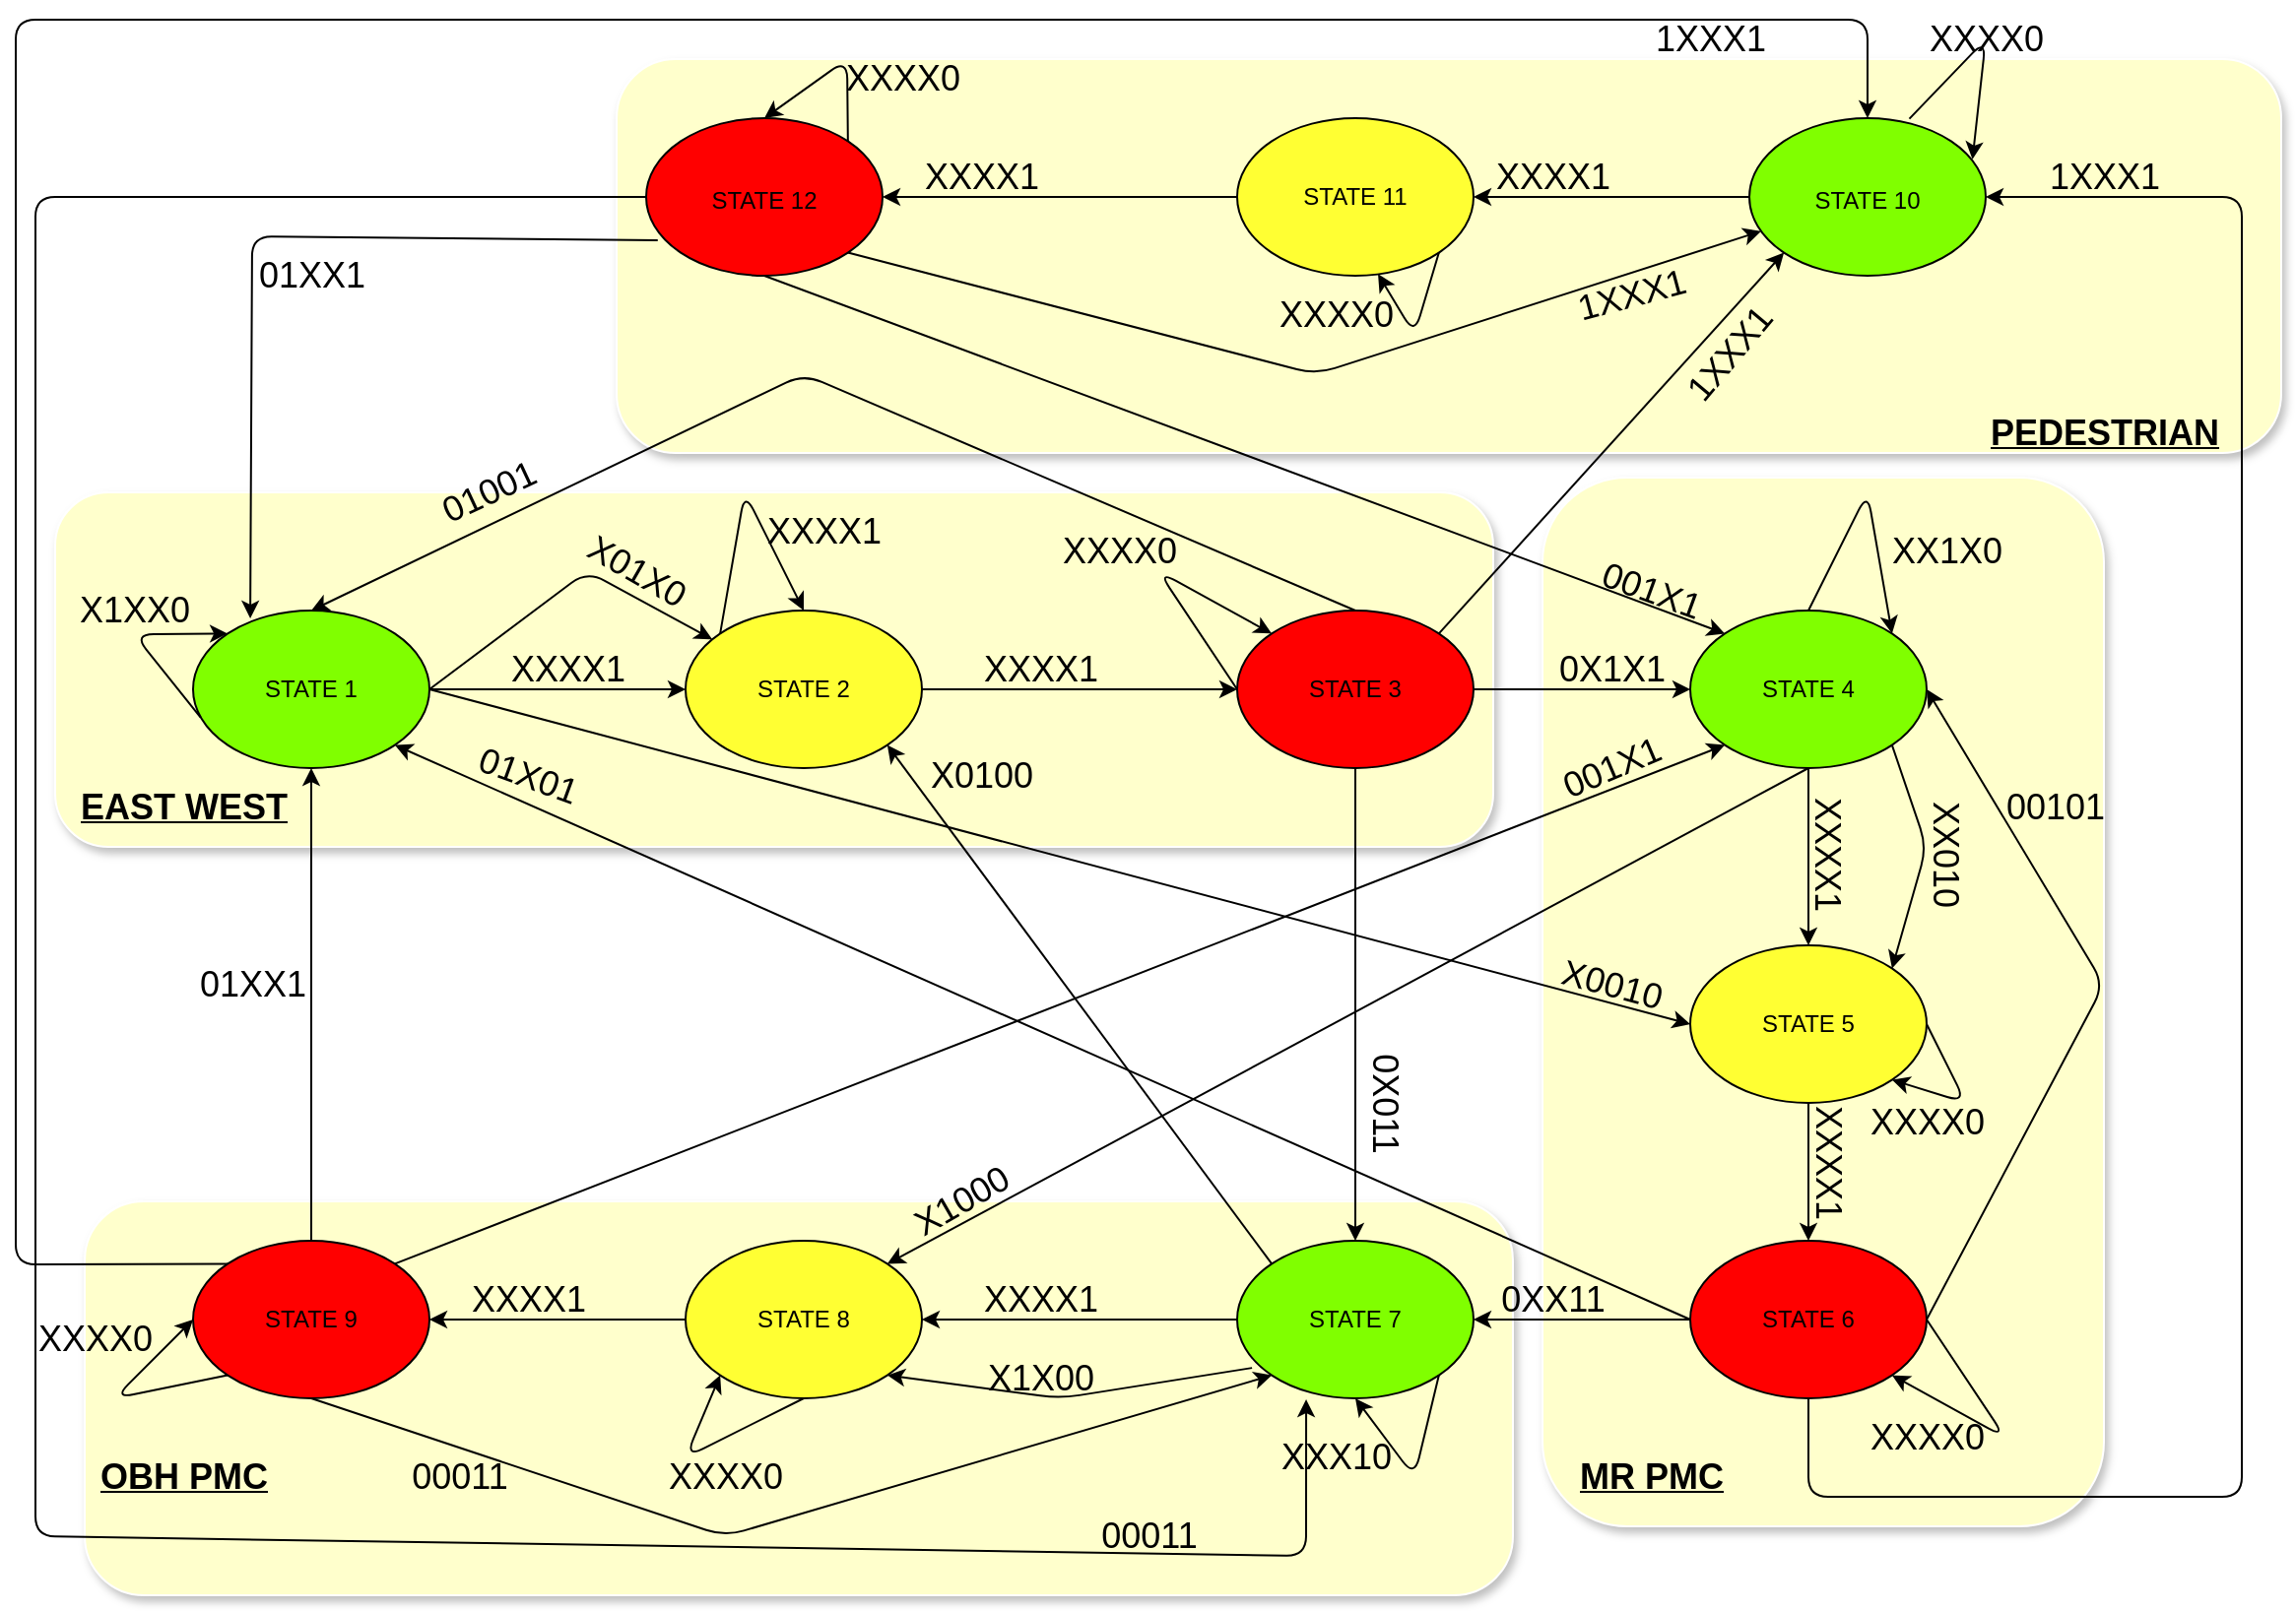 <mxfile><diagram id="pgezkzjusbUohyd6VBBC" name="Page-1"><mxGraphModel dx="1072" dy="324" grid="1" gridSize="10" guides="1" tooltips="1" connect="1" arrows="1" fold="1" page="1" pageScale="1" pageWidth="1169" pageHeight="827" math="0" shadow="0"><root><mxCell id="0"/><mxCell id="1" parent="0"/><mxCell id="128" value="" style="rounded=1;whiteSpace=wrap;html=1;shadow=1;fontSize=18;fillColor=#FFFFCC;strokeColor=#FFFFFF;" parent="1" vertex="1"><mxGeometry x="315" y="30" width="845" height="200" as="geometry"/></mxCell><mxCell id="127" value="" style="rounded=1;whiteSpace=wrap;html=1;shadow=1;fontSize=18;fillColor=#FFFFCC;strokeColor=#FFFFFF;rotation=90;" parent="1" vertex="1"><mxGeometry x="661.25" y="366.25" width="532.5" height="285" as="geometry"/></mxCell><mxCell id="124" value="" style="rounded=1;whiteSpace=wrap;html=1;shadow=1;fontSize=18;fillColor=#FFFFCC;strokeColor=#FFFFFF;" parent="1" vertex="1"><mxGeometry x="30" y="250" width="730" height="180" as="geometry"/></mxCell><mxCell id="123" value="" style="rounded=1;whiteSpace=wrap;html=1;shadow=1;fontSize=18;fillColor=#FFFFCC;strokeColor=#FFFFFF;" parent="1" vertex="1"><mxGeometry x="45" y="610" width="725" height="200" as="geometry"/></mxCell><mxCell id="2" value="STATE 1" style="ellipse;whiteSpace=wrap;html=1;fillColor=#80FF00;" parent="1" vertex="1"><mxGeometry x="100" y="310" width="120" height="80" as="geometry"/></mxCell><mxCell id="3" value="STATE 2" style="ellipse;whiteSpace=wrap;html=1;fillColor=#FFFF33;" parent="1" vertex="1"><mxGeometry x="350" y="310" width="120" height="80" as="geometry"/></mxCell><mxCell id="4" value="STATE 3" style="ellipse;whiteSpace=wrap;html=1;fillColor=#FF0000;" parent="1" vertex="1"><mxGeometry x="630" y="310" width="120" height="80" as="geometry"/></mxCell><mxCell id="5" value="STATE 4" style="ellipse;whiteSpace=wrap;html=1;fillColor=#80FF00;" parent="1" vertex="1"><mxGeometry x="860" y="310" width="120" height="80" as="geometry"/></mxCell><mxCell id="6" value="STATE 5" style="ellipse;whiteSpace=wrap;html=1;fillColor=#FFFF33;" parent="1" vertex="1"><mxGeometry x="860" y="480" width="120" height="80" as="geometry"/></mxCell><mxCell id="7" value="STATE 8" style="ellipse;whiteSpace=wrap;html=1;fillColor=#FFFF33;" parent="1" vertex="1"><mxGeometry x="350" y="630" width="120" height="80" as="geometry"/></mxCell><mxCell id="8" value="STATE 7" style="ellipse;whiteSpace=wrap;html=1;fillColor=#80FF00;" parent="1" vertex="1"><mxGeometry x="630" y="630" width="120" height="80" as="geometry"/></mxCell><mxCell id="9" value="STATE 6" style="ellipse;whiteSpace=wrap;html=1;fillColor=#FF0000;" parent="1" vertex="1"><mxGeometry x="860" y="630" width="120" height="80" as="geometry"/></mxCell><mxCell id="11" value="STATE 9" style="ellipse;whiteSpace=wrap;html=1;fillColor=#FF0000;" parent="1" vertex="1"><mxGeometry x="100" y="630" width="120" height="80" as="geometry"/></mxCell><mxCell id="12" value="" style="endArrow=classic;html=1;exitX=1;exitY=0.5;exitDx=0;exitDy=0;entryX=0;entryY=0.5;entryDx=0;entryDy=0;" parent="1" source="2" target="3" edge="1"><mxGeometry width="50" height="50" relative="1" as="geometry"><mxPoint x="520" y="520" as="sourcePoint"/><mxPoint x="570" y="470" as="targetPoint"/><Array as="points"/></mxGeometry></mxCell><mxCell id="13" value="&lt;font style=&quot;font-size: 18px;&quot;&gt;XXXX1&lt;/font&gt;" style="text;html=1;align=center;verticalAlign=middle;resizable=0;points=[];autosize=1;strokeColor=none;fillColor=none;" parent="1" vertex="1"><mxGeometry x="250" y="320" width="80" height="40" as="geometry"/></mxCell><mxCell id="15" value="" style="endArrow=classic;html=1;fontSize=18;entryX=0;entryY=0.5;entryDx=0;entryDy=0;exitX=1;exitY=0.5;exitDx=0;exitDy=0;" parent="1" source="2" target="6" edge="1"><mxGeometry width="50" height="50" relative="1" as="geometry"><mxPoint x="200" y="370" as="sourcePoint"/><mxPoint x="570" y="460" as="targetPoint"/></mxGeometry></mxCell><mxCell id="16" value="" style="endArrow=classic;html=1;fontSize=18;exitX=0.032;exitY=0.679;exitDx=0;exitDy=0;entryX=0;entryY=0;entryDx=0;entryDy=0;startArrow=none;exitPerimeter=0;" parent="1" source="2" target="2" edge="1"><mxGeometry width="50" height="50" relative="1" as="geometry"><mxPoint x="520" y="510" as="sourcePoint"/><mxPoint x="570" y="460" as="targetPoint"/><Array as="points"><mxPoint x="70" y="322"/></Array></mxGeometry></mxCell><mxCell id="17" value="" style="endArrow=classic;html=1;fontSize=18;entryX=1;entryY=1;entryDx=0;entryDy=0;exitX=0;exitY=0.5;exitDx=0;exitDy=0;" parent="1" source="9" target="2" edge="1"><mxGeometry width="50" height="50" relative="1" as="geometry"><mxPoint x="220" y="400" as="sourcePoint"/><mxPoint x="860.0" y="570" as="targetPoint"/></mxGeometry></mxCell><mxCell id="18" value="" style="endArrow=classic;html=1;fontSize=18;entryX=0.5;entryY=0;entryDx=0;entryDy=0;exitX=0.5;exitY=0;exitDx=0;exitDy=0;" parent="1" source="4" target="2" edge="1"><mxGeometry width="50" height="50" relative="1" as="geometry"><mxPoint x="220" y="400" as="sourcePoint"/><mxPoint x="860.0" y="570" as="targetPoint"/><Array as="points"><mxPoint x="410" y="190"/></Array></mxGeometry></mxCell><mxCell id="19" value="" style="endArrow=classic;html=1;fontSize=18;entryX=0.5;entryY=1;entryDx=0;entryDy=0;exitX=0.5;exitY=0;exitDx=0;exitDy=0;" parent="1" source="11" target="2" edge="1"><mxGeometry width="50" height="50" relative="1" as="geometry"><mxPoint x="220" y="400" as="sourcePoint"/><mxPoint x="860.0" y="570" as="targetPoint"/></mxGeometry></mxCell><mxCell id="20" value="" style="endArrow=classic;html=1;fontSize=18;exitX=1;exitY=0.5;exitDx=0;exitDy=0;" parent="1" source="2" target="3" edge="1"><mxGeometry width="50" height="50" relative="1" as="geometry"><mxPoint x="220" y="400" as="sourcePoint"/><mxPoint x="570" y="380" as="targetPoint"/><Array as="points"><mxPoint x="300" y="290"/></Array></mxGeometry></mxCell><mxCell id="21" value="" style="endArrow=classic;html=1;fontSize=18;entryX=0.5;entryY=0;entryDx=0;entryDy=0;exitX=0;exitY=0;exitDx=0;exitDy=0;" parent="1" source="3" target="3" edge="1"><mxGeometry width="50" height="50" relative="1" as="geometry"><mxPoint x="220" y="400" as="sourcePoint"/><mxPoint x="860.0" y="570" as="targetPoint"/><Array as="points"><mxPoint x="380" y="250"/></Array></mxGeometry></mxCell><mxCell id="22" value="" style="endArrow=classic;html=1;fontSize=18;entryX=0;entryY=0.5;entryDx=0;entryDy=0;exitX=1;exitY=0.5;exitDx=0;exitDy=0;" parent="1" source="3" target="4" edge="1"><mxGeometry width="50" height="50" relative="1" as="geometry"><mxPoint x="220" y="400" as="sourcePoint"/><mxPoint x="860.0" y="570" as="targetPoint"/></mxGeometry></mxCell><mxCell id="23" value="" style="endArrow=classic;html=1;fontSize=18;entryX=1;entryY=1;entryDx=0;entryDy=0;exitX=0;exitY=0;exitDx=0;exitDy=0;" parent="1" source="8" target="3" edge="1"><mxGeometry width="50" height="50" relative="1" as="geometry"><mxPoint x="220" y="400" as="sourcePoint"/><mxPoint x="860.0" y="570" as="targetPoint"/></mxGeometry></mxCell><mxCell id="24" value="" style="endArrow=classic;html=1;fontSize=18;entryX=0;entryY=0;entryDx=0;entryDy=0;exitX=0;exitY=0.5;exitDx=0;exitDy=0;" parent="1" source="4" target="4" edge="1"><mxGeometry width="50" height="50" relative="1" as="geometry"><mxPoint x="220" y="400" as="sourcePoint"/><mxPoint x="860.0" y="570" as="targetPoint"/><Array as="points"><mxPoint x="590" y="290"/></Array></mxGeometry></mxCell><mxCell id="25" value="" style="endArrow=classic;html=1;fontSize=18;entryX=0;entryY=0.5;entryDx=0;entryDy=0;exitX=1;exitY=0.5;exitDx=0;exitDy=0;" parent="1" source="4" target="5" edge="1"><mxGeometry width="50" height="50" relative="1" as="geometry"><mxPoint x="220" y="400" as="sourcePoint"/><mxPoint x="860.0" y="570" as="targetPoint"/></mxGeometry></mxCell><mxCell id="26" value="" style="endArrow=classic;html=1;fontSize=18;exitX=0.5;exitY=1;exitDx=0;exitDy=0;" parent="1" source="4" target="8" edge="1"><mxGeometry width="50" height="50" relative="1" as="geometry"><mxPoint x="220" y="400" as="sourcePoint"/><mxPoint x="860.0" y="570" as="targetPoint"/></mxGeometry></mxCell><mxCell id="27" value="" style="endArrow=classic;html=1;fontSize=18;entryX=0;entryY=1;entryDx=0;entryDy=0;exitX=1;exitY=0;exitDx=0;exitDy=0;" parent="1" source="11" target="5" edge="1"><mxGeometry width="50" height="50" relative="1" as="geometry"><mxPoint x="220" y="400" as="sourcePoint"/><mxPoint x="860.0" y="570" as="targetPoint"/></mxGeometry></mxCell><mxCell id="28" value="" style="endArrow=classic;html=1;fontSize=18;entryX=1;entryY=0;entryDx=0;entryDy=0;exitX=0.5;exitY=1;exitDx=0;exitDy=0;" parent="1" source="5" target="7" edge="1"><mxGeometry width="50" height="50" relative="1" as="geometry"><mxPoint x="220" y="400" as="sourcePoint"/><mxPoint x="860.0" y="570" as="targetPoint"/></mxGeometry></mxCell><mxCell id="29" value="" style="endArrow=classic;html=1;fontSize=18;" parent="1" source="5" target="6" edge="1"><mxGeometry width="50" height="50" relative="1" as="geometry"><mxPoint x="220" y="400" as="sourcePoint"/><mxPoint x="860.0" y="570" as="targetPoint"/></mxGeometry></mxCell><mxCell id="30" value="" style="endArrow=classic;html=1;fontSize=18;entryX=1;entryY=0;entryDx=0;entryDy=0;exitX=1;exitY=1;exitDx=0;exitDy=0;" parent="1" source="5" target="6" edge="1"><mxGeometry width="50" height="50" relative="1" as="geometry"><mxPoint x="220" y="400" as="sourcePoint"/><mxPoint x="860.0" y="570" as="targetPoint"/><Array as="points"><mxPoint x="980" y="430"/></Array></mxGeometry></mxCell><mxCell id="31" value="" style="endArrow=classic;html=1;fontSize=18;entryX=1;entryY=0.5;entryDx=0;entryDy=0;exitX=1;exitY=0.5;exitDx=0;exitDy=0;" parent="1" source="9" target="5" edge="1"><mxGeometry width="50" height="50" relative="1" as="geometry"><mxPoint x="220" y="400" as="sourcePoint"/><mxPoint x="860.0" y="570" as="targetPoint"/><Array as="points"><mxPoint x="1070" y="500"/></Array></mxGeometry></mxCell><mxCell id="32" value="" style="endArrow=classic;html=1;fontSize=18;entryX=1;entryY=0;entryDx=0;entryDy=0;exitX=0.5;exitY=0;exitDx=0;exitDy=0;" parent="1" source="5" target="5" edge="1"><mxGeometry width="50" height="50" relative="1" as="geometry"><mxPoint x="220" y="400" as="sourcePoint"/><mxPoint x="860.0" y="570" as="targetPoint"/><Array as="points"><mxPoint x="950" y="250"/></Array></mxGeometry></mxCell><mxCell id="33" value="" style="endArrow=classic;html=1;fontSize=18;entryX=0.5;entryY=0;entryDx=0;entryDy=0;exitX=0.5;exitY=1;exitDx=0;exitDy=0;" parent="1" source="6" target="9" edge="1"><mxGeometry width="50" height="50" relative="1" as="geometry"><mxPoint x="220" y="400" as="sourcePoint"/><mxPoint x="860.0" y="570" as="targetPoint"/></mxGeometry></mxCell><mxCell id="34" value="" style="endArrow=classic;html=1;fontSize=18;entryX=1;entryY=1;entryDx=0;entryDy=0;exitX=1;exitY=0.5;exitDx=0;exitDy=0;" parent="1" source="6" target="6" edge="1"><mxGeometry width="50" height="50" relative="1" as="geometry"><mxPoint x="220" y="400" as="sourcePoint"/><mxPoint x="860.0" y="570" as="targetPoint"/><Array as="points"><mxPoint x="1000" y="560"/></Array></mxGeometry></mxCell><mxCell id="36" value="" style="endArrow=classic;html=1;fontSize=18;exitX=0;exitY=0.5;exitDx=0;exitDy=0;" parent="1" source="9" target="8" edge="1"><mxGeometry width="50" height="50" relative="1" as="geometry"><mxPoint x="220" y="400" as="sourcePoint"/><mxPoint x="860.0" y="570" as="targetPoint"/></mxGeometry></mxCell><mxCell id="37" value="" style="endArrow=classic;html=1;fontSize=18;entryX=1;entryY=1;entryDx=0;entryDy=0;exitX=1;exitY=0.5;exitDx=0;exitDy=0;" parent="1" source="9" target="9" edge="1"><mxGeometry width="50" height="50" relative="1" as="geometry"><mxPoint x="220" y="400" as="sourcePoint"/><mxPoint x="860.0" y="570" as="targetPoint"/><Array as="points"><mxPoint x="1020" y="730"/></Array></mxGeometry></mxCell><mxCell id="38" value="" style="endArrow=classic;html=1;fontSize=18;entryX=1;entryY=0.5;entryDx=0;entryDy=0;exitX=0;exitY=0.5;exitDx=0;exitDy=0;" parent="1" source="8" target="7" edge="1"><mxGeometry width="50" height="50" relative="1" as="geometry"><mxPoint x="220" y="260" as="sourcePoint"/><mxPoint x="860.0" y="430" as="targetPoint"/></mxGeometry></mxCell><mxCell id="39" value="" style="endArrow=classic;html=1;fontSize=18;entryX=1;entryY=1;entryDx=0;entryDy=0;exitX=0.063;exitY=0.807;exitDx=0;exitDy=0;exitPerimeter=0;" parent="1" source="8" target="7" edge="1"><mxGeometry width="50" height="50" relative="1" as="geometry"><mxPoint x="220" y="260" as="sourcePoint"/><mxPoint x="860.0" y="430" as="targetPoint"/><Array as="points"><mxPoint x="540" y="710"/></Array></mxGeometry></mxCell><mxCell id="40" value="" style="endArrow=classic;html=1;fontSize=18;exitX=1;exitY=1;exitDx=0;exitDy=0;entryX=0.5;entryY=1;entryDx=0;entryDy=0;" parent="1" source="8" target="8" edge="1"><mxGeometry width="50" height="50" relative="1" as="geometry"><mxPoint x="220" y="550" as="sourcePoint"/><mxPoint x="710" y="750" as="targetPoint"/><Array as="points"><mxPoint x="720" y="750"/></Array></mxGeometry></mxCell><mxCell id="41" value="" style="endArrow=classic;html=1;fontSize=18;entryX=0;entryY=1;entryDx=0;entryDy=0;exitX=0.5;exitY=1;exitDx=0;exitDy=0;" parent="1" source="11" target="8" edge="1"><mxGeometry width="50" height="50" relative="1" as="geometry"><mxPoint x="220" y="550" as="sourcePoint"/><mxPoint x="860.0" y="720" as="targetPoint"/><Array as="points"><mxPoint x="370" y="780"/></Array></mxGeometry></mxCell><mxCell id="42" value="" style="endArrow=classic;html=1;fontSize=18;exitX=0;exitY=0.5;exitDx=0;exitDy=0;" parent="1" source="7" target="11" edge="1"><mxGeometry width="50" height="50" relative="1" as="geometry"><mxPoint x="350" y="680" as="sourcePoint"/><mxPoint x="860.0" y="570" as="targetPoint"/></mxGeometry></mxCell><mxCell id="44" value="" style="endArrow=classic;html=1;fontSize=18;entryX=0;entryY=0.5;entryDx=0;entryDy=0;exitX=0;exitY=1;exitDx=0;exitDy=0;" parent="1" source="11" target="11" edge="1"><mxGeometry width="50" height="50" relative="1" as="geometry"><mxPoint x="220" y="400" as="sourcePoint"/><mxPoint x="860.0" y="570" as="targetPoint"/><Array as="points"><mxPoint x="60" y="710"/></Array></mxGeometry></mxCell><mxCell id="45" value="" style="endArrow=classic;html=1;fontSize=18;entryX=0;entryY=1;entryDx=0;entryDy=0;exitX=0.5;exitY=1;exitDx=0;exitDy=0;" parent="1" source="7" target="7" edge="1"><mxGeometry width="50" height="50" relative="1" as="geometry"><mxPoint x="220" y="400" as="sourcePoint"/><mxPoint x="860.0" y="570" as="targetPoint"/><Array as="points"><mxPoint x="350" y="740"/></Array></mxGeometry></mxCell><mxCell id="46" value="&lt;span style=&quot;font-size: 12px;&quot;&gt;STATE 10&lt;/span&gt;" style="ellipse;whiteSpace=wrap;html=1;fontSize=18;fillColor=#80FF00;" parent="1" vertex="1"><mxGeometry x="890" y="60" width="120" height="80" as="geometry"/></mxCell><mxCell id="47" value="STATE 11" style="ellipse;whiteSpace=wrap;html=1;fillColor=#FFFF33;" parent="1" vertex="1"><mxGeometry x="630" y="60" width="120" height="80" as="geometry"/></mxCell><mxCell id="48" value="&lt;span style=&quot;font-size: 12px;&quot;&gt;STATE 12&lt;/span&gt;" style="ellipse;whiteSpace=wrap;html=1;fontSize=18;fillColor=#FF0000;" parent="1" vertex="1"><mxGeometry x="330" y="60" width="120" height="80" as="geometry"/></mxCell><mxCell id="49" value="&lt;span style=&quot;font-size: 18px;&quot;&gt;01001&lt;/span&gt;" style="text;html=1;align=center;verticalAlign=middle;resizable=0;points=[];autosize=1;strokeColor=none;fillColor=none;rotation=-25;" parent="1" vertex="1"><mxGeometry x="215" y="230" width="70" height="40" as="geometry"/></mxCell><mxCell id="50" value="&lt;font style=&quot;font-size: 18px;&quot;&gt;XXXX1&lt;/font&gt;" style="text;html=1;align=center;verticalAlign=middle;resizable=0;points=[];autosize=1;strokeColor=none;fillColor=none;" parent="1" vertex="1"><mxGeometry x="380" y="250" width="80" height="40" as="geometry"/></mxCell><mxCell id="51" value="&lt;font style=&quot;font-size: 18px;&quot;&gt;X1XX0&lt;/font&gt;" style="text;html=1;align=center;verticalAlign=middle;resizable=0;points=[];autosize=1;strokeColor=none;fillColor=none;" parent="1" vertex="1"><mxGeometry x="30" y="290" width="80" height="40" as="geometry"/></mxCell><mxCell id="53" value="&lt;font style=&quot;font-size: 18px;&quot;&gt;X01X0&lt;/font&gt;" style="text;html=1;align=center;verticalAlign=middle;resizable=0;points=[];autosize=1;strokeColor=none;fillColor=none;rotation=30;" parent="1" vertex="1"><mxGeometry x="285" y="270" width="80" height="40" as="geometry"/></mxCell><mxCell id="54" value="&lt;font style=&quot;font-size: 18px;&quot;&gt;01X01&lt;/font&gt;" style="text;html=1;align=center;verticalAlign=middle;resizable=0;points=[];autosize=1;strokeColor=none;fillColor=none;rotation=20;" parent="1" vertex="1"><mxGeometry x="230" y="373.5" width="80" height="40" as="geometry"/></mxCell><mxCell id="55" value="&lt;span style=&quot;font-size: 18px;&quot;&gt;XXXX1&lt;/span&gt;" style="text;html=1;align=center;verticalAlign=middle;resizable=0;points=[];autosize=1;strokeColor=none;fillColor=none;" parent="1" vertex="1"><mxGeometry x="490" y="320" width="80" height="40" as="geometry"/></mxCell><mxCell id="57" value="&lt;span style=&quot;font-size: 18px;&quot;&gt;XXXX1&lt;/span&gt;" style="text;html=1;align=center;verticalAlign=middle;resizable=0;points=[];autosize=1;strokeColor=none;fillColor=none;rotation=90;" parent="1" vertex="1"><mxGeometry x="890" y="413.5" width="80" height="40" as="geometry"/></mxCell><mxCell id="58" value="&lt;span style=&quot;font-size: 18px;&quot;&gt;XXXX1&lt;/span&gt;" style="text;html=1;align=center;verticalAlign=middle;resizable=0;points=[];autosize=1;strokeColor=none;fillColor=none;rotation=90;" parent="1" vertex="1"><mxGeometry x="890" y="570" width="80" height="40" as="geometry"/></mxCell><mxCell id="60" value="&lt;span style=&quot;font-size: 18px;&quot;&gt;XXXX1&lt;/span&gt;" style="text;html=1;align=center;verticalAlign=middle;resizable=0;points=[];autosize=1;strokeColor=none;fillColor=none;" parent="1" vertex="1"><mxGeometry x="490" y="640" width="80" height="40" as="geometry"/></mxCell><mxCell id="61" value="&lt;span style=&quot;font-size: 18px;&quot;&gt;XXXX1&lt;/span&gt;" style="text;html=1;align=center;verticalAlign=middle;resizable=0;points=[];autosize=1;strokeColor=none;fillColor=none;" parent="1" vertex="1"><mxGeometry x="230" y="640" width="80" height="40" as="geometry"/></mxCell><mxCell id="62" value="&lt;span style=&quot;font-size: 18px;&quot;&gt;XXXX0&lt;/span&gt;" style="text;html=1;align=center;verticalAlign=middle;resizable=0;points=[];autosize=1;strokeColor=none;fillColor=none;" parent="1" vertex="1"><mxGeometry x="530" y="260" width="80" height="40" as="geometry"/></mxCell><mxCell id="63" value="&lt;span style=&quot;font-size: 18px;&quot;&gt;0X1X1&lt;/span&gt;" style="text;html=1;align=center;verticalAlign=middle;resizable=0;points=[];autosize=1;strokeColor=none;fillColor=none;" parent="1" vertex="1"><mxGeometry x="780" y="320" width="80" height="40" as="geometry"/></mxCell><mxCell id="64" value="&lt;span style=&quot;font-size: 18px;&quot;&gt;XX1X0&lt;/span&gt;" style="text;html=1;align=center;verticalAlign=middle;resizable=0;points=[];autosize=1;strokeColor=none;fillColor=none;" parent="1" vertex="1"><mxGeometry x="950" y="260" width="80" height="40" as="geometry"/></mxCell><mxCell id="65" value="&lt;span style=&quot;font-size: 18px;&quot;&gt;XX010&lt;/span&gt;" style="text;html=1;align=center;verticalAlign=middle;resizable=0;points=[];autosize=1;strokeColor=none;fillColor=none;rotation=90;" parent="1" vertex="1"><mxGeometry x="950" y="413.5" width="80" height="40" as="geometry"/></mxCell><mxCell id="67" value="&lt;span style=&quot;font-size: 18px;&quot;&gt;XXXX0&lt;/span&gt;" style="text;html=1;align=center;verticalAlign=middle;resizable=0;points=[];autosize=1;strokeColor=none;fillColor=none;" parent="1" vertex="1"><mxGeometry x="940" y="550" width="80" height="40" as="geometry"/></mxCell><mxCell id="70" value="&lt;span style=&quot;font-size: 18px;&quot;&gt;00101&lt;/span&gt;" style="text;html=1;align=center;verticalAlign=middle;resizable=0;points=[];autosize=1;strokeColor=none;fillColor=none;" parent="1" vertex="1"><mxGeometry x="1010" y="390" width="70" height="40" as="geometry"/></mxCell><mxCell id="71" value="&lt;span style=&quot;font-size: 18px;&quot;&gt;X0010&lt;/span&gt;" style="text;html=1;align=center;verticalAlign=middle;resizable=0;points=[];autosize=1;strokeColor=none;fillColor=none;rotation=15;" parent="1" vertex="1"><mxGeometry x="780" y="480" width="80" height="40" as="geometry"/></mxCell><mxCell id="72" value="&lt;span style=&quot;font-size: 18px;&quot;&gt;X0100&lt;/span&gt;" style="text;html=1;align=center;verticalAlign=middle;resizable=0;points=[];autosize=1;strokeColor=none;fillColor=none;" parent="1" vertex="1"><mxGeometry x="460" y="373.5" width="80" height="40" as="geometry"/></mxCell><mxCell id="73" value="&lt;span style=&quot;font-size: 18px;&quot;&gt;0X011&lt;/span&gt;" style="text;html=1;align=center;verticalAlign=middle;resizable=0;points=[];autosize=1;strokeColor=none;fillColor=none;rotation=90;" parent="1" vertex="1"><mxGeometry x="670" y="540" width="70" height="40" as="geometry"/></mxCell><mxCell id="75" value="&lt;span style=&quot;font-size: 18px;&quot;&gt;001X1&lt;/span&gt;" style="text;html=1;align=center;verticalAlign=middle;resizable=0;points=[];autosize=1;strokeColor=none;fillColor=none;rotation=-23;" parent="1" vertex="1"><mxGeometry x="780" y="370" width="80" height="40" as="geometry"/></mxCell><mxCell id="76" value="&lt;span style=&quot;font-size: 18px;&quot;&gt;X1000&lt;/span&gt;" style="text;html=1;align=center;verticalAlign=middle;resizable=0;points=[];autosize=1;strokeColor=none;fillColor=none;rotation=-30;" parent="1" vertex="1"><mxGeometry x="450" y="590" width="80" height="40" as="geometry"/></mxCell><mxCell id="77" value="&lt;span style=&quot;font-size: 18px;&quot;&gt;0XX11&lt;/span&gt;" style="text;html=1;align=center;verticalAlign=middle;resizable=0;points=[];autosize=1;strokeColor=none;fillColor=none;" parent="1" vertex="1"><mxGeometry x="750" y="640" width="80" height="40" as="geometry"/></mxCell><mxCell id="79" value="&lt;span style=&quot;font-size: 18px;&quot;&gt;XXXX0&lt;/span&gt;" style="text;html=1;align=center;verticalAlign=middle;resizable=0;points=[];autosize=1;strokeColor=none;fillColor=none;" parent="1" vertex="1"><mxGeometry x="940" y="710" width="80" height="40" as="geometry"/></mxCell><mxCell id="80" value="&lt;span style=&quot;font-size: 18px;&quot;&gt;XXXX0&lt;/span&gt;" style="text;html=1;align=center;verticalAlign=middle;resizable=0;points=[];autosize=1;strokeColor=none;fillColor=none;" parent="1" vertex="1"><mxGeometry x="330" y="730" width="80" height="40" as="geometry"/></mxCell><mxCell id="81" value="&lt;span style=&quot;font-size: 18px;&quot;&gt;XXXX0&lt;/span&gt;" style="text;html=1;align=center;verticalAlign=middle;resizable=0;points=[];autosize=1;strokeColor=none;fillColor=none;" parent="1" vertex="1"><mxGeometry x="10" y="660" width="80" height="40" as="geometry"/></mxCell><mxCell id="82" value="&lt;span style=&quot;font-size: 18px;&quot;&gt;XXX10&lt;/span&gt;" style="text;html=1;align=center;verticalAlign=middle;resizable=0;points=[];autosize=1;strokeColor=none;fillColor=none;" parent="1" vertex="1"><mxGeometry x="640" y="720" width="80" height="40" as="geometry"/></mxCell><mxCell id="83" value="&lt;span style=&quot;font-size: 18px;&quot;&gt;X1X00&lt;/span&gt;" style="text;html=1;align=center;verticalAlign=middle;resizable=0;points=[];autosize=1;strokeColor=none;fillColor=none;" parent="1" vertex="1"><mxGeometry x="490" y="680" width="80" height="40" as="geometry"/></mxCell><mxCell id="84" value="&lt;span style=&quot;font-size: 18px;&quot;&gt;00011&lt;/span&gt;" style="text;html=1;align=center;verticalAlign=middle;resizable=0;points=[];autosize=1;strokeColor=none;fillColor=none;" parent="1" vertex="1"><mxGeometry x="200" y="730" width="70" height="40" as="geometry"/></mxCell><mxCell id="85" value="&lt;span style=&quot;font-size: 18px;&quot;&gt;01XX1&lt;/span&gt;" style="text;html=1;align=center;verticalAlign=middle;resizable=0;points=[];autosize=1;strokeColor=none;fillColor=none;" parent="1" vertex="1"><mxGeometry x="90" y="480" width="80" height="40" as="geometry"/></mxCell><mxCell id="86" value="" style="endArrow=classic;html=1;fontSize=18;entryX=0.5;entryY=0;entryDx=0;entryDy=0;exitX=0;exitY=0;exitDx=0;exitDy=0;" parent="1" source="11" target="46" edge="1"><mxGeometry width="50" height="50" relative="1" as="geometry"><mxPoint x="230" y="400" as="sourcePoint"/><mxPoint x="870.0" y="570" as="targetPoint"/><Array as="points"><mxPoint x="10" y="642"/><mxPoint x="10" y="330"/><mxPoint x="10" y="10"/><mxPoint x="440" y="10"/><mxPoint x="670" y="10"/><mxPoint x="950" y="10"/></Array></mxGeometry></mxCell><mxCell id="87" value="" style="endArrow=classic;html=1;fontSize=18;entryX=0;entryY=1;entryDx=0;entryDy=0;exitX=1;exitY=0;exitDx=0;exitDy=0;" parent="1" source="4" target="46" edge="1"><mxGeometry width="50" height="50" relative="1" as="geometry"><mxPoint x="230" y="400" as="sourcePoint"/><mxPoint x="870.0" y="570" as="targetPoint"/></mxGeometry></mxCell><mxCell id="88" value="" style="endArrow=classic;html=1;fontSize=18;entryX=1;entryY=0.5;entryDx=0;entryDy=0;exitX=0.5;exitY=1;exitDx=0;exitDy=0;" parent="1" source="9" target="46" edge="1"><mxGeometry width="50" height="50" relative="1" as="geometry"><mxPoint x="230" y="260" as="sourcePoint"/><mxPoint x="870.0" y="430" as="targetPoint"/><Array as="points"><mxPoint x="920" y="760"/><mxPoint x="1140" y="760"/><mxPoint x="1140" y="410"/><mxPoint x="1140" y="100"/></Array></mxGeometry></mxCell><mxCell id="90" value="&lt;span style=&quot;font-size: 18px;&quot;&gt;1XXX1&lt;/span&gt;" style="text;html=1;align=center;verticalAlign=middle;resizable=0;points=[];autosize=1;strokeColor=none;fillColor=none;" parent="1" vertex="1"><mxGeometry x="830" width="80" height="40" as="geometry"/></mxCell><mxCell id="92" value="&lt;span style=&quot;font-size: 18px;&quot;&gt;1XXX1&lt;/span&gt;" style="text;html=1;align=center;verticalAlign=middle;resizable=0;points=[];autosize=1;strokeColor=none;fillColor=none;" parent="1" vertex="1"><mxGeometry x="1030" y="70" width="80" height="40" as="geometry"/></mxCell><mxCell id="97" value="&lt;span style=&quot;font-size: 18px;&quot;&gt;1XXX1&lt;/span&gt;" style="text;html=1;align=center;verticalAlign=middle;resizable=0;points=[];autosize=1;strokeColor=none;fillColor=none;rotation=-50;" parent="1" vertex="1"><mxGeometry x="840" y="160" width="80" height="40" as="geometry"/></mxCell><mxCell id="98" value="" style="endArrow=classic;html=1;fontSize=18;exitX=0.677;exitY=0.004;exitDx=0;exitDy=0;exitPerimeter=0;entryX=0.944;entryY=0.261;entryDx=0;entryDy=0;entryPerimeter=0;" parent="1" source="46" target="46" edge="1"><mxGeometry width="50" height="50" relative="1" as="geometry"><mxPoint x="230" y="310" as="sourcePoint"/><mxPoint x="1020" y="110" as="targetPoint"/><Array as="points"><mxPoint x="1010" y="20"/></Array></mxGeometry></mxCell><mxCell id="99" value="&lt;span style=&quot;font-size: 18px;&quot;&gt;XXXX0&lt;/span&gt;" style="text;html=1;align=center;verticalAlign=middle;resizable=0;points=[];autosize=1;strokeColor=none;fillColor=none;" parent="1" vertex="1"><mxGeometry x="970" width="80" height="40" as="geometry"/></mxCell><mxCell id="100" value="" style="endArrow=classic;html=1;fontSize=18;entryX=1;entryY=0.5;entryDx=0;entryDy=0;exitX=0;exitY=0.5;exitDx=0;exitDy=0;" parent="1" source="46" target="47" edge="1"><mxGeometry width="50" height="50" relative="1" as="geometry"><mxPoint x="230" y="310" as="sourcePoint"/><mxPoint x="870.0" y="480" as="targetPoint"/></mxGeometry></mxCell><mxCell id="101" value="" style="endArrow=classic;html=1;fontSize=18;entryX=0.596;entryY=0.989;entryDx=0;entryDy=0;exitX=1;exitY=1;exitDx=0;exitDy=0;entryPerimeter=0;" parent="1" source="47" target="47" edge="1"><mxGeometry width="50" height="50" relative="1" as="geometry"><mxPoint x="230" y="310" as="sourcePoint"/><mxPoint x="870.0" y="480" as="targetPoint"/><Array as="points"><mxPoint x="720" y="170"/></Array></mxGeometry></mxCell><mxCell id="104" value="" style="endArrow=classic;html=1;fontSize=18;entryX=1;entryY=0.5;entryDx=0;entryDy=0;exitX=0;exitY=0.5;exitDx=0;exitDy=0;" parent="1" source="47" target="48" edge="1"><mxGeometry width="50" height="50" relative="1" as="geometry"><mxPoint x="230" y="310" as="sourcePoint"/><mxPoint x="870.0" y="480" as="targetPoint"/></mxGeometry></mxCell><mxCell id="106" value="" style="endArrow=classic;html=1;fontSize=18;entryX=0.5;entryY=0;entryDx=0;entryDy=0;exitX=1;exitY=0;exitDx=0;exitDy=0;" parent="1" source="48" target="48" edge="1"><mxGeometry width="50" height="50" relative="1" as="geometry"><mxPoint x="230" y="310" as="sourcePoint"/><mxPoint x="870.0" y="480" as="targetPoint"/><Array as="points"><mxPoint x="432" y="30"/></Array></mxGeometry></mxCell><mxCell id="107" value="" style="endArrow=classic;html=1;fontSize=18;exitX=1;exitY=1;exitDx=0;exitDy=0;" parent="1" source="48" target="46" edge="1"><mxGeometry width="50" height="50" relative="1" as="geometry"><mxPoint x="230" y="310" as="sourcePoint"/><mxPoint x="870.0" y="480" as="targetPoint"/><Array as="points"><mxPoint x="670" y="190"/></Array></mxGeometry></mxCell><mxCell id="108" value="" style="endArrow=classic;html=1;fontSize=18;entryX=0.292;entryY=1.007;entryDx=0;entryDy=0;exitX=0;exitY=0.5;exitDx=0;exitDy=0;entryPerimeter=0;" parent="1" source="48" target="8" edge="1"><mxGeometry width="50" height="50" relative="1" as="geometry"><mxPoint x="230" y="310" as="sourcePoint"/><mxPoint x="870.0" y="480" as="targetPoint"/><Array as="points"><mxPoint x="20" y="100"/><mxPoint x="20" y="480"/><mxPoint x="20" y="780"/><mxPoint x="665" y="790"/></Array></mxGeometry></mxCell><mxCell id="109" value="" style="endArrow=classic;html=1;fontSize=18;entryX=0;entryY=0;entryDx=0;entryDy=0;exitX=0.5;exitY=1;exitDx=0;exitDy=0;" parent="1" source="48" target="5" edge="1"><mxGeometry width="50" height="50" relative="1" as="geometry"><mxPoint x="230" y="310" as="sourcePoint"/><mxPoint x="870.0" y="480" as="targetPoint"/></mxGeometry></mxCell><mxCell id="110" value="" style="endArrow=classic;html=1;fontSize=18;entryX=0.242;entryY=0.05;entryDx=0;entryDy=0;exitX=0.049;exitY=0.775;exitDx=0;exitDy=0;exitPerimeter=0;entryPerimeter=0;" parent="1" source="48" target="2" edge="1"><mxGeometry width="50" height="50" relative="1" as="geometry"><mxPoint x="230" y="310" as="sourcePoint"/><mxPoint x="870.0" y="480" as="targetPoint"/><Array as="points"><mxPoint x="130" y="120"/></Array></mxGeometry></mxCell><mxCell id="111" value="&lt;span style=&quot;font-size: 18px;&quot;&gt;00011&lt;/span&gt;" style="text;html=1;align=center;verticalAlign=middle;resizable=0;points=[];autosize=1;strokeColor=none;fillColor=none;" parent="1" vertex="1"><mxGeometry x="550" y="760" width="70" height="40" as="geometry"/></mxCell><mxCell id="112" value="&lt;span style=&quot;font-size: 18px;&quot;&gt;001X1&lt;/span&gt;" style="text;html=1;align=center;verticalAlign=middle;resizable=0;points=[];autosize=1;strokeColor=none;fillColor=none;rotation=20;" parent="1" vertex="1"><mxGeometry x="800" y="280" width="80" height="40" as="geometry"/></mxCell><mxCell id="113" value="&lt;span style=&quot;font-size: 18px;&quot;&gt;01XX1&lt;/span&gt;" style="text;html=1;align=center;verticalAlign=middle;resizable=0;points=[];autosize=1;strokeColor=none;fillColor=none;" parent="1" vertex="1"><mxGeometry x="120" y="120" width="80" height="40" as="geometry"/></mxCell><mxCell id="115" value="&lt;span style=&quot;font-size: 18px;&quot;&gt;XXXX0&lt;/span&gt;" style="text;html=1;align=center;verticalAlign=middle;resizable=0;points=[];autosize=1;strokeColor=none;fillColor=none;" parent="1" vertex="1"><mxGeometry x="420" y="20" width="80" height="40" as="geometry"/></mxCell><mxCell id="116" value="&lt;span style=&quot;font-size: 18px;&quot;&gt;XXXX0&lt;/span&gt;" style="text;html=1;align=center;verticalAlign=middle;resizable=0;points=[];autosize=1;strokeColor=none;fillColor=none;" parent="1" vertex="1"><mxGeometry x="640" y="140" width="80" height="40" as="geometry"/></mxCell><mxCell id="117" value="&lt;span style=&quot;font-size: 18px;&quot;&gt;XXXX1&lt;/span&gt;" style="text;html=1;align=center;verticalAlign=middle;resizable=0;points=[];autosize=1;strokeColor=none;fillColor=none;" parent="1" vertex="1"><mxGeometry x="460" y="70" width="80" height="40" as="geometry"/></mxCell><mxCell id="118" value="&lt;span style=&quot;font-size: 18px;&quot;&gt;XXXX1&lt;/span&gt;" style="text;html=1;align=center;verticalAlign=middle;resizable=0;points=[];autosize=1;strokeColor=none;fillColor=none;" parent="1" vertex="1"><mxGeometry x="750" y="70" width="80" height="40" as="geometry"/></mxCell><mxCell id="119" value="&lt;span style=&quot;font-size: 18px;&quot;&gt;1XXX1&lt;/span&gt;" style="text;html=1;align=center;verticalAlign=middle;resizable=0;points=[];autosize=1;strokeColor=none;fillColor=none;rotation=-15;" parent="1" vertex="1"><mxGeometry x="790" y="130" width="80" height="40" as="geometry"/></mxCell><mxCell id="132" value="&lt;span style=&quot;font-size: 18px;&quot;&gt;&lt;b&gt;&lt;u&gt;PEDESTRIAN&lt;/u&gt;&lt;/b&gt;&lt;/span&gt;" style="text;html=1;align=center;verticalAlign=middle;resizable=0;points=[];autosize=1;strokeColor=none;fillColor=none;" parent="1" vertex="1"><mxGeometry x="1000" y="200" width="140" height="40" as="geometry"/></mxCell><mxCell id="133" value="&lt;span style=&quot;font-size: 18px;&quot;&gt;&lt;b&gt;&lt;u&gt;EAST WEST&lt;/u&gt;&lt;/b&gt;&lt;/span&gt;" style="text;html=1;align=center;verticalAlign=middle;resizable=0;points=[];autosize=1;strokeColor=none;fillColor=none;" parent="1" vertex="1"><mxGeometry x="30" y="390" width="130" height="40" as="geometry"/></mxCell><mxCell id="134" value="&lt;span style=&quot;font-size: 18px;&quot;&gt;&lt;b&gt;&lt;u&gt;MR PMC&lt;/u&gt;&lt;/b&gt;&lt;/span&gt;" style="text;html=1;align=center;verticalAlign=middle;resizable=0;points=[];autosize=1;strokeColor=none;fillColor=none;" parent="1" vertex="1"><mxGeometry x="790" y="730" width="100" height="40" as="geometry"/></mxCell><mxCell id="135" value="&lt;span style=&quot;font-size: 18px;&quot;&gt;&lt;b&gt;&lt;u&gt;OBH PMC&lt;/u&gt;&lt;/b&gt;&lt;/span&gt;" style="text;html=1;align=center;verticalAlign=middle;resizable=0;points=[];autosize=1;strokeColor=none;fillColor=none;" parent="1" vertex="1"><mxGeometry x="40" y="730" width="110" height="40" as="geometry"/></mxCell></root></mxGraphModel></diagram></mxfile>
